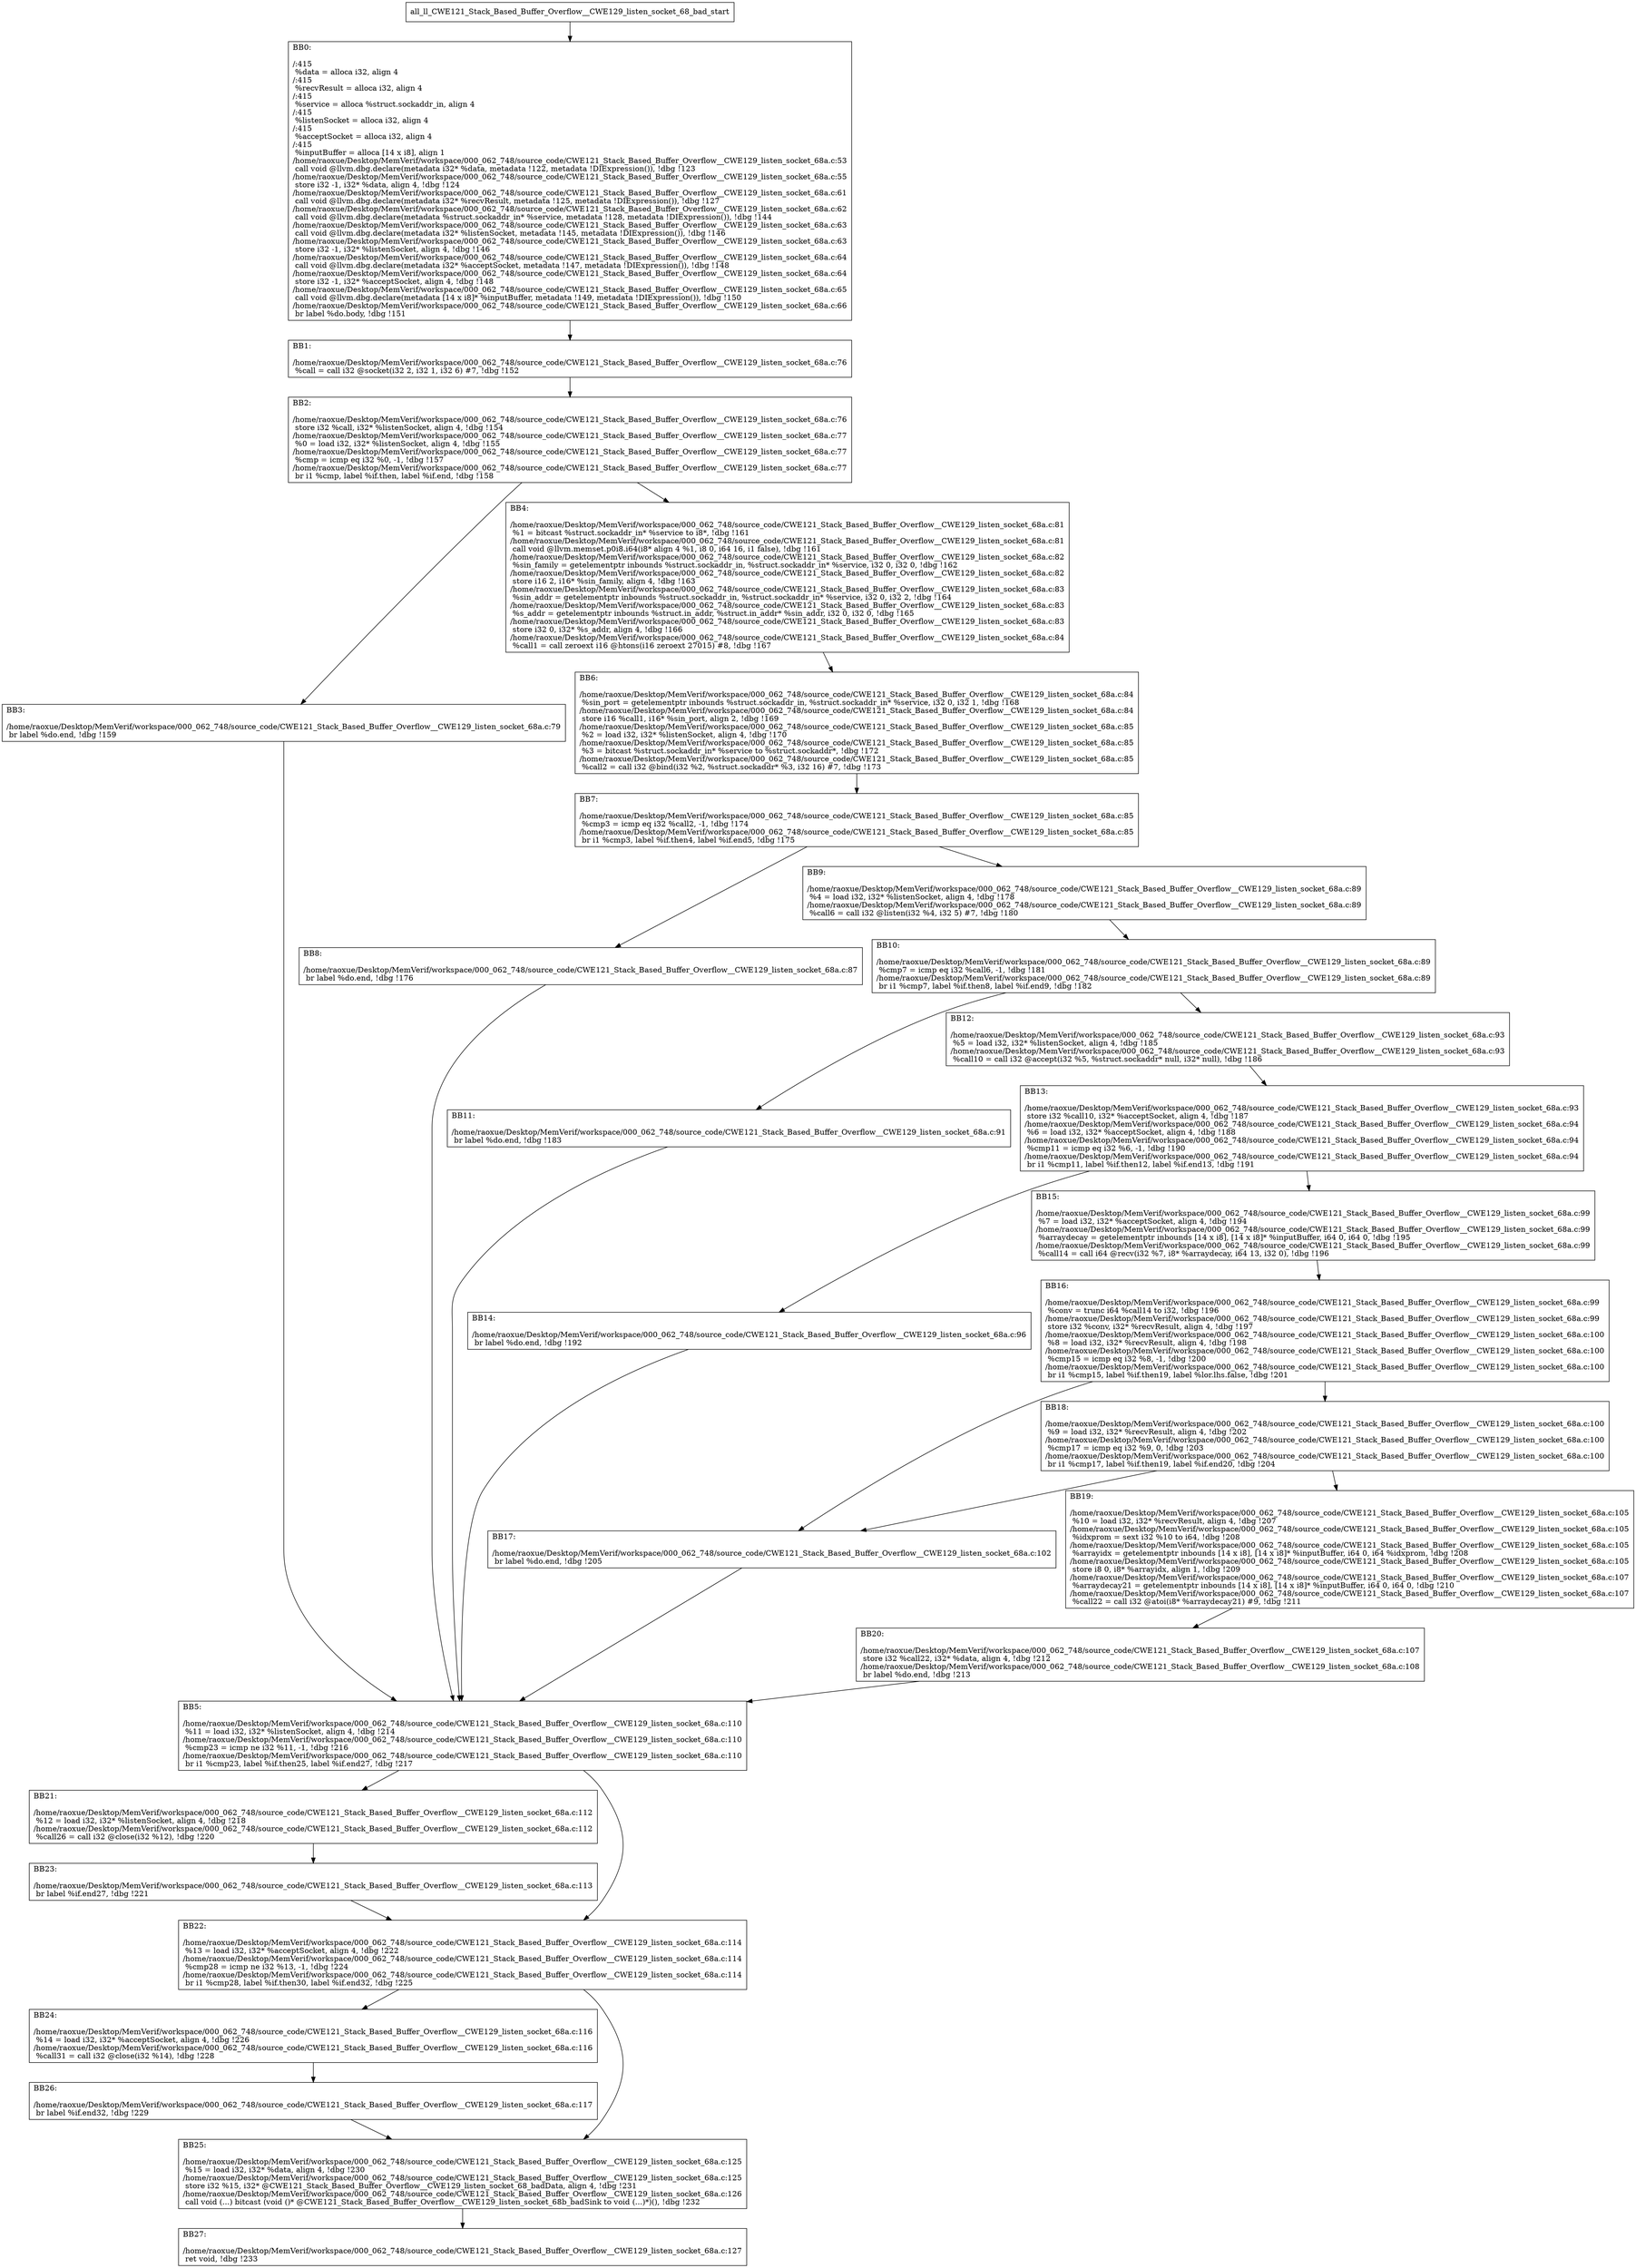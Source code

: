 digraph "CFG for'all_ll_CWE121_Stack_Based_Buffer_Overflow__CWE129_listen_socket_68_bad' function" {
	BBall_ll_CWE121_Stack_Based_Buffer_Overflow__CWE129_listen_socket_68_bad_start[shape=record,label="{all_ll_CWE121_Stack_Based_Buffer_Overflow__CWE129_listen_socket_68_bad_start}"];
	BBall_ll_CWE121_Stack_Based_Buffer_Overflow__CWE129_listen_socket_68_bad_start-> all_ll_CWE121_Stack_Based_Buffer_Overflow__CWE129_listen_socket_68_badBB0;
	all_ll_CWE121_Stack_Based_Buffer_Overflow__CWE129_listen_socket_68_badBB0 [shape=record, label="{BB0:\l\l/:415\l
  %data = alloca i32, align 4\l
/:415\l
  %recvResult = alloca i32, align 4\l
/:415\l
  %service = alloca %struct.sockaddr_in, align 4\l
/:415\l
  %listenSocket = alloca i32, align 4\l
/:415\l
  %acceptSocket = alloca i32, align 4\l
/:415\l
  %inputBuffer = alloca [14 x i8], align 1\l
/home/raoxue/Desktop/MemVerif/workspace/000_062_748/source_code/CWE121_Stack_Based_Buffer_Overflow__CWE129_listen_socket_68a.c:53\l
  call void @llvm.dbg.declare(metadata i32* %data, metadata !122, metadata !DIExpression()), !dbg !123\l
/home/raoxue/Desktop/MemVerif/workspace/000_062_748/source_code/CWE121_Stack_Based_Buffer_Overflow__CWE129_listen_socket_68a.c:55\l
  store i32 -1, i32* %data, align 4, !dbg !124\l
/home/raoxue/Desktop/MemVerif/workspace/000_062_748/source_code/CWE121_Stack_Based_Buffer_Overflow__CWE129_listen_socket_68a.c:61\l
  call void @llvm.dbg.declare(metadata i32* %recvResult, metadata !125, metadata !DIExpression()), !dbg !127\l
/home/raoxue/Desktop/MemVerif/workspace/000_062_748/source_code/CWE121_Stack_Based_Buffer_Overflow__CWE129_listen_socket_68a.c:62\l
  call void @llvm.dbg.declare(metadata %struct.sockaddr_in* %service, metadata !128, metadata !DIExpression()), !dbg !144\l
/home/raoxue/Desktop/MemVerif/workspace/000_062_748/source_code/CWE121_Stack_Based_Buffer_Overflow__CWE129_listen_socket_68a.c:63\l
  call void @llvm.dbg.declare(metadata i32* %listenSocket, metadata !145, metadata !DIExpression()), !dbg !146\l
/home/raoxue/Desktop/MemVerif/workspace/000_062_748/source_code/CWE121_Stack_Based_Buffer_Overflow__CWE129_listen_socket_68a.c:63\l
  store i32 -1, i32* %listenSocket, align 4, !dbg !146\l
/home/raoxue/Desktop/MemVerif/workspace/000_062_748/source_code/CWE121_Stack_Based_Buffer_Overflow__CWE129_listen_socket_68a.c:64\l
  call void @llvm.dbg.declare(metadata i32* %acceptSocket, metadata !147, metadata !DIExpression()), !dbg !148\l
/home/raoxue/Desktop/MemVerif/workspace/000_062_748/source_code/CWE121_Stack_Based_Buffer_Overflow__CWE129_listen_socket_68a.c:64\l
  store i32 -1, i32* %acceptSocket, align 4, !dbg !148\l
/home/raoxue/Desktop/MemVerif/workspace/000_062_748/source_code/CWE121_Stack_Based_Buffer_Overflow__CWE129_listen_socket_68a.c:65\l
  call void @llvm.dbg.declare(metadata [14 x i8]* %inputBuffer, metadata !149, metadata !DIExpression()), !dbg !150\l
/home/raoxue/Desktop/MemVerif/workspace/000_062_748/source_code/CWE121_Stack_Based_Buffer_Overflow__CWE129_listen_socket_68a.c:66\l
  br label %do.body, !dbg !151\l
}"];
	all_ll_CWE121_Stack_Based_Buffer_Overflow__CWE129_listen_socket_68_badBB0-> all_ll_CWE121_Stack_Based_Buffer_Overflow__CWE129_listen_socket_68_badBB1;
	all_ll_CWE121_Stack_Based_Buffer_Overflow__CWE129_listen_socket_68_badBB1 [shape=record, label="{BB1:\l\l/home/raoxue/Desktop/MemVerif/workspace/000_062_748/source_code/CWE121_Stack_Based_Buffer_Overflow__CWE129_listen_socket_68a.c:76\l
  %call = call i32 @socket(i32 2, i32 1, i32 6) #7, !dbg !152\l
}"];
	all_ll_CWE121_Stack_Based_Buffer_Overflow__CWE129_listen_socket_68_badBB1-> all_ll_CWE121_Stack_Based_Buffer_Overflow__CWE129_listen_socket_68_badBB2;
	all_ll_CWE121_Stack_Based_Buffer_Overflow__CWE129_listen_socket_68_badBB2 [shape=record, label="{BB2:\l\l/home/raoxue/Desktop/MemVerif/workspace/000_062_748/source_code/CWE121_Stack_Based_Buffer_Overflow__CWE129_listen_socket_68a.c:76\l
  store i32 %call, i32* %listenSocket, align 4, !dbg !154\l
/home/raoxue/Desktop/MemVerif/workspace/000_062_748/source_code/CWE121_Stack_Based_Buffer_Overflow__CWE129_listen_socket_68a.c:77\l
  %0 = load i32, i32* %listenSocket, align 4, !dbg !155\l
/home/raoxue/Desktop/MemVerif/workspace/000_062_748/source_code/CWE121_Stack_Based_Buffer_Overflow__CWE129_listen_socket_68a.c:77\l
  %cmp = icmp eq i32 %0, -1, !dbg !157\l
/home/raoxue/Desktop/MemVerif/workspace/000_062_748/source_code/CWE121_Stack_Based_Buffer_Overflow__CWE129_listen_socket_68a.c:77\l
  br i1 %cmp, label %if.then, label %if.end, !dbg !158\l
}"];
	all_ll_CWE121_Stack_Based_Buffer_Overflow__CWE129_listen_socket_68_badBB2-> all_ll_CWE121_Stack_Based_Buffer_Overflow__CWE129_listen_socket_68_badBB3;
	all_ll_CWE121_Stack_Based_Buffer_Overflow__CWE129_listen_socket_68_badBB2-> all_ll_CWE121_Stack_Based_Buffer_Overflow__CWE129_listen_socket_68_badBB4;
	all_ll_CWE121_Stack_Based_Buffer_Overflow__CWE129_listen_socket_68_badBB3 [shape=record, label="{BB3:\l\l/home/raoxue/Desktop/MemVerif/workspace/000_062_748/source_code/CWE121_Stack_Based_Buffer_Overflow__CWE129_listen_socket_68a.c:79\l
  br label %do.end, !dbg !159\l
}"];
	all_ll_CWE121_Stack_Based_Buffer_Overflow__CWE129_listen_socket_68_badBB3-> all_ll_CWE121_Stack_Based_Buffer_Overflow__CWE129_listen_socket_68_badBB5;
	all_ll_CWE121_Stack_Based_Buffer_Overflow__CWE129_listen_socket_68_badBB4 [shape=record, label="{BB4:\l\l/home/raoxue/Desktop/MemVerif/workspace/000_062_748/source_code/CWE121_Stack_Based_Buffer_Overflow__CWE129_listen_socket_68a.c:81\l
  %1 = bitcast %struct.sockaddr_in* %service to i8*, !dbg !161\l
/home/raoxue/Desktop/MemVerif/workspace/000_062_748/source_code/CWE121_Stack_Based_Buffer_Overflow__CWE129_listen_socket_68a.c:81\l
  call void @llvm.memset.p0i8.i64(i8* align 4 %1, i8 0, i64 16, i1 false), !dbg !161\l
/home/raoxue/Desktop/MemVerif/workspace/000_062_748/source_code/CWE121_Stack_Based_Buffer_Overflow__CWE129_listen_socket_68a.c:82\l
  %sin_family = getelementptr inbounds %struct.sockaddr_in, %struct.sockaddr_in* %service, i32 0, i32 0, !dbg !162\l
/home/raoxue/Desktop/MemVerif/workspace/000_062_748/source_code/CWE121_Stack_Based_Buffer_Overflow__CWE129_listen_socket_68a.c:82\l
  store i16 2, i16* %sin_family, align 4, !dbg !163\l
/home/raoxue/Desktop/MemVerif/workspace/000_062_748/source_code/CWE121_Stack_Based_Buffer_Overflow__CWE129_listen_socket_68a.c:83\l
  %sin_addr = getelementptr inbounds %struct.sockaddr_in, %struct.sockaddr_in* %service, i32 0, i32 2, !dbg !164\l
/home/raoxue/Desktop/MemVerif/workspace/000_062_748/source_code/CWE121_Stack_Based_Buffer_Overflow__CWE129_listen_socket_68a.c:83\l
  %s_addr = getelementptr inbounds %struct.in_addr, %struct.in_addr* %sin_addr, i32 0, i32 0, !dbg !165\l
/home/raoxue/Desktop/MemVerif/workspace/000_062_748/source_code/CWE121_Stack_Based_Buffer_Overflow__CWE129_listen_socket_68a.c:83\l
  store i32 0, i32* %s_addr, align 4, !dbg !166\l
/home/raoxue/Desktop/MemVerif/workspace/000_062_748/source_code/CWE121_Stack_Based_Buffer_Overflow__CWE129_listen_socket_68a.c:84\l
  %call1 = call zeroext i16 @htons(i16 zeroext 27015) #8, !dbg !167\l
}"];
	all_ll_CWE121_Stack_Based_Buffer_Overflow__CWE129_listen_socket_68_badBB4-> all_ll_CWE121_Stack_Based_Buffer_Overflow__CWE129_listen_socket_68_badBB6;
	all_ll_CWE121_Stack_Based_Buffer_Overflow__CWE129_listen_socket_68_badBB6 [shape=record, label="{BB6:\l\l/home/raoxue/Desktop/MemVerif/workspace/000_062_748/source_code/CWE121_Stack_Based_Buffer_Overflow__CWE129_listen_socket_68a.c:84\l
  %sin_port = getelementptr inbounds %struct.sockaddr_in, %struct.sockaddr_in* %service, i32 0, i32 1, !dbg !168\l
/home/raoxue/Desktop/MemVerif/workspace/000_062_748/source_code/CWE121_Stack_Based_Buffer_Overflow__CWE129_listen_socket_68a.c:84\l
  store i16 %call1, i16* %sin_port, align 2, !dbg !169\l
/home/raoxue/Desktop/MemVerif/workspace/000_062_748/source_code/CWE121_Stack_Based_Buffer_Overflow__CWE129_listen_socket_68a.c:85\l
  %2 = load i32, i32* %listenSocket, align 4, !dbg !170\l
/home/raoxue/Desktop/MemVerif/workspace/000_062_748/source_code/CWE121_Stack_Based_Buffer_Overflow__CWE129_listen_socket_68a.c:85\l
  %3 = bitcast %struct.sockaddr_in* %service to %struct.sockaddr*, !dbg !172\l
/home/raoxue/Desktop/MemVerif/workspace/000_062_748/source_code/CWE121_Stack_Based_Buffer_Overflow__CWE129_listen_socket_68a.c:85\l
  %call2 = call i32 @bind(i32 %2, %struct.sockaddr* %3, i32 16) #7, !dbg !173\l
}"];
	all_ll_CWE121_Stack_Based_Buffer_Overflow__CWE129_listen_socket_68_badBB6-> all_ll_CWE121_Stack_Based_Buffer_Overflow__CWE129_listen_socket_68_badBB7;
	all_ll_CWE121_Stack_Based_Buffer_Overflow__CWE129_listen_socket_68_badBB7 [shape=record, label="{BB7:\l\l/home/raoxue/Desktop/MemVerif/workspace/000_062_748/source_code/CWE121_Stack_Based_Buffer_Overflow__CWE129_listen_socket_68a.c:85\l
  %cmp3 = icmp eq i32 %call2, -1, !dbg !174\l
/home/raoxue/Desktop/MemVerif/workspace/000_062_748/source_code/CWE121_Stack_Based_Buffer_Overflow__CWE129_listen_socket_68a.c:85\l
  br i1 %cmp3, label %if.then4, label %if.end5, !dbg !175\l
}"];
	all_ll_CWE121_Stack_Based_Buffer_Overflow__CWE129_listen_socket_68_badBB7-> all_ll_CWE121_Stack_Based_Buffer_Overflow__CWE129_listen_socket_68_badBB8;
	all_ll_CWE121_Stack_Based_Buffer_Overflow__CWE129_listen_socket_68_badBB7-> all_ll_CWE121_Stack_Based_Buffer_Overflow__CWE129_listen_socket_68_badBB9;
	all_ll_CWE121_Stack_Based_Buffer_Overflow__CWE129_listen_socket_68_badBB8 [shape=record, label="{BB8:\l\l/home/raoxue/Desktop/MemVerif/workspace/000_062_748/source_code/CWE121_Stack_Based_Buffer_Overflow__CWE129_listen_socket_68a.c:87\l
  br label %do.end, !dbg !176\l
}"];
	all_ll_CWE121_Stack_Based_Buffer_Overflow__CWE129_listen_socket_68_badBB8-> all_ll_CWE121_Stack_Based_Buffer_Overflow__CWE129_listen_socket_68_badBB5;
	all_ll_CWE121_Stack_Based_Buffer_Overflow__CWE129_listen_socket_68_badBB9 [shape=record, label="{BB9:\l\l/home/raoxue/Desktop/MemVerif/workspace/000_062_748/source_code/CWE121_Stack_Based_Buffer_Overflow__CWE129_listen_socket_68a.c:89\l
  %4 = load i32, i32* %listenSocket, align 4, !dbg !178\l
/home/raoxue/Desktop/MemVerif/workspace/000_062_748/source_code/CWE121_Stack_Based_Buffer_Overflow__CWE129_listen_socket_68a.c:89\l
  %call6 = call i32 @listen(i32 %4, i32 5) #7, !dbg !180\l
}"];
	all_ll_CWE121_Stack_Based_Buffer_Overflow__CWE129_listen_socket_68_badBB9-> all_ll_CWE121_Stack_Based_Buffer_Overflow__CWE129_listen_socket_68_badBB10;
	all_ll_CWE121_Stack_Based_Buffer_Overflow__CWE129_listen_socket_68_badBB10 [shape=record, label="{BB10:\l\l/home/raoxue/Desktop/MemVerif/workspace/000_062_748/source_code/CWE121_Stack_Based_Buffer_Overflow__CWE129_listen_socket_68a.c:89\l
  %cmp7 = icmp eq i32 %call6, -1, !dbg !181\l
/home/raoxue/Desktop/MemVerif/workspace/000_062_748/source_code/CWE121_Stack_Based_Buffer_Overflow__CWE129_listen_socket_68a.c:89\l
  br i1 %cmp7, label %if.then8, label %if.end9, !dbg !182\l
}"];
	all_ll_CWE121_Stack_Based_Buffer_Overflow__CWE129_listen_socket_68_badBB10-> all_ll_CWE121_Stack_Based_Buffer_Overflow__CWE129_listen_socket_68_badBB11;
	all_ll_CWE121_Stack_Based_Buffer_Overflow__CWE129_listen_socket_68_badBB10-> all_ll_CWE121_Stack_Based_Buffer_Overflow__CWE129_listen_socket_68_badBB12;
	all_ll_CWE121_Stack_Based_Buffer_Overflow__CWE129_listen_socket_68_badBB11 [shape=record, label="{BB11:\l\l/home/raoxue/Desktop/MemVerif/workspace/000_062_748/source_code/CWE121_Stack_Based_Buffer_Overflow__CWE129_listen_socket_68a.c:91\l
  br label %do.end, !dbg !183\l
}"];
	all_ll_CWE121_Stack_Based_Buffer_Overflow__CWE129_listen_socket_68_badBB11-> all_ll_CWE121_Stack_Based_Buffer_Overflow__CWE129_listen_socket_68_badBB5;
	all_ll_CWE121_Stack_Based_Buffer_Overflow__CWE129_listen_socket_68_badBB12 [shape=record, label="{BB12:\l\l/home/raoxue/Desktop/MemVerif/workspace/000_062_748/source_code/CWE121_Stack_Based_Buffer_Overflow__CWE129_listen_socket_68a.c:93\l
  %5 = load i32, i32* %listenSocket, align 4, !dbg !185\l
/home/raoxue/Desktop/MemVerif/workspace/000_062_748/source_code/CWE121_Stack_Based_Buffer_Overflow__CWE129_listen_socket_68a.c:93\l
  %call10 = call i32 @accept(i32 %5, %struct.sockaddr* null, i32* null), !dbg !186\l
}"];
	all_ll_CWE121_Stack_Based_Buffer_Overflow__CWE129_listen_socket_68_badBB12-> all_ll_CWE121_Stack_Based_Buffer_Overflow__CWE129_listen_socket_68_badBB13;
	all_ll_CWE121_Stack_Based_Buffer_Overflow__CWE129_listen_socket_68_badBB13 [shape=record, label="{BB13:\l\l/home/raoxue/Desktop/MemVerif/workspace/000_062_748/source_code/CWE121_Stack_Based_Buffer_Overflow__CWE129_listen_socket_68a.c:93\l
  store i32 %call10, i32* %acceptSocket, align 4, !dbg !187\l
/home/raoxue/Desktop/MemVerif/workspace/000_062_748/source_code/CWE121_Stack_Based_Buffer_Overflow__CWE129_listen_socket_68a.c:94\l
  %6 = load i32, i32* %acceptSocket, align 4, !dbg !188\l
/home/raoxue/Desktop/MemVerif/workspace/000_062_748/source_code/CWE121_Stack_Based_Buffer_Overflow__CWE129_listen_socket_68a.c:94\l
  %cmp11 = icmp eq i32 %6, -1, !dbg !190\l
/home/raoxue/Desktop/MemVerif/workspace/000_062_748/source_code/CWE121_Stack_Based_Buffer_Overflow__CWE129_listen_socket_68a.c:94\l
  br i1 %cmp11, label %if.then12, label %if.end13, !dbg !191\l
}"];
	all_ll_CWE121_Stack_Based_Buffer_Overflow__CWE129_listen_socket_68_badBB13-> all_ll_CWE121_Stack_Based_Buffer_Overflow__CWE129_listen_socket_68_badBB14;
	all_ll_CWE121_Stack_Based_Buffer_Overflow__CWE129_listen_socket_68_badBB13-> all_ll_CWE121_Stack_Based_Buffer_Overflow__CWE129_listen_socket_68_badBB15;
	all_ll_CWE121_Stack_Based_Buffer_Overflow__CWE129_listen_socket_68_badBB14 [shape=record, label="{BB14:\l\l/home/raoxue/Desktop/MemVerif/workspace/000_062_748/source_code/CWE121_Stack_Based_Buffer_Overflow__CWE129_listen_socket_68a.c:96\l
  br label %do.end, !dbg !192\l
}"];
	all_ll_CWE121_Stack_Based_Buffer_Overflow__CWE129_listen_socket_68_badBB14-> all_ll_CWE121_Stack_Based_Buffer_Overflow__CWE129_listen_socket_68_badBB5;
	all_ll_CWE121_Stack_Based_Buffer_Overflow__CWE129_listen_socket_68_badBB15 [shape=record, label="{BB15:\l\l/home/raoxue/Desktop/MemVerif/workspace/000_062_748/source_code/CWE121_Stack_Based_Buffer_Overflow__CWE129_listen_socket_68a.c:99\l
  %7 = load i32, i32* %acceptSocket, align 4, !dbg !194\l
/home/raoxue/Desktop/MemVerif/workspace/000_062_748/source_code/CWE121_Stack_Based_Buffer_Overflow__CWE129_listen_socket_68a.c:99\l
  %arraydecay = getelementptr inbounds [14 x i8], [14 x i8]* %inputBuffer, i64 0, i64 0, !dbg !195\l
/home/raoxue/Desktop/MemVerif/workspace/000_062_748/source_code/CWE121_Stack_Based_Buffer_Overflow__CWE129_listen_socket_68a.c:99\l
  %call14 = call i64 @recv(i32 %7, i8* %arraydecay, i64 13, i32 0), !dbg !196\l
}"];
	all_ll_CWE121_Stack_Based_Buffer_Overflow__CWE129_listen_socket_68_badBB15-> all_ll_CWE121_Stack_Based_Buffer_Overflow__CWE129_listen_socket_68_badBB16;
	all_ll_CWE121_Stack_Based_Buffer_Overflow__CWE129_listen_socket_68_badBB16 [shape=record, label="{BB16:\l\l/home/raoxue/Desktop/MemVerif/workspace/000_062_748/source_code/CWE121_Stack_Based_Buffer_Overflow__CWE129_listen_socket_68a.c:99\l
  %conv = trunc i64 %call14 to i32, !dbg !196\l
/home/raoxue/Desktop/MemVerif/workspace/000_062_748/source_code/CWE121_Stack_Based_Buffer_Overflow__CWE129_listen_socket_68a.c:99\l
  store i32 %conv, i32* %recvResult, align 4, !dbg !197\l
/home/raoxue/Desktop/MemVerif/workspace/000_062_748/source_code/CWE121_Stack_Based_Buffer_Overflow__CWE129_listen_socket_68a.c:100\l
  %8 = load i32, i32* %recvResult, align 4, !dbg !198\l
/home/raoxue/Desktop/MemVerif/workspace/000_062_748/source_code/CWE121_Stack_Based_Buffer_Overflow__CWE129_listen_socket_68a.c:100\l
  %cmp15 = icmp eq i32 %8, -1, !dbg !200\l
/home/raoxue/Desktop/MemVerif/workspace/000_062_748/source_code/CWE121_Stack_Based_Buffer_Overflow__CWE129_listen_socket_68a.c:100\l
  br i1 %cmp15, label %if.then19, label %lor.lhs.false, !dbg !201\l
}"];
	all_ll_CWE121_Stack_Based_Buffer_Overflow__CWE129_listen_socket_68_badBB16-> all_ll_CWE121_Stack_Based_Buffer_Overflow__CWE129_listen_socket_68_badBB17;
	all_ll_CWE121_Stack_Based_Buffer_Overflow__CWE129_listen_socket_68_badBB16-> all_ll_CWE121_Stack_Based_Buffer_Overflow__CWE129_listen_socket_68_badBB18;
	all_ll_CWE121_Stack_Based_Buffer_Overflow__CWE129_listen_socket_68_badBB18 [shape=record, label="{BB18:\l\l/home/raoxue/Desktop/MemVerif/workspace/000_062_748/source_code/CWE121_Stack_Based_Buffer_Overflow__CWE129_listen_socket_68a.c:100\l
  %9 = load i32, i32* %recvResult, align 4, !dbg !202\l
/home/raoxue/Desktop/MemVerif/workspace/000_062_748/source_code/CWE121_Stack_Based_Buffer_Overflow__CWE129_listen_socket_68a.c:100\l
  %cmp17 = icmp eq i32 %9, 0, !dbg !203\l
/home/raoxue/Desktop/MemVerif/workspace/000_062_748/source_code/CWE121_Stack_Based_Buffer_Overflow__CWE129_listen_socket_68a.c:100\l
  br i1 %cmp17, label %if.then19, label %if.end20, !dbg !204\l
}"];
	all_ll_CWE121_Stack_Based_Buffer_Overflow__CWE129_listen_socket_68_badBB18-> all_ll_CWE121_Stack_Based_Buffer_Overflow__CWE129_listen_socket_68_badBB17;
	all_ll_CWE121_Stack_Based_Buffer_Overflow__CWE129_listen_socket_68_badBB18-> all_ll_CWE121_Stack_Based_Buffer_Overflow__CWE129_listen_socket_68_badBB19;
	all_ll_CWE121_Stack_Based_Buffer_Overflow__CWE129_listen_socket_68_badBB17 [shape=record, label="{BB17:\l\l/home/raoxue/Desktop/MemVerif/workspace/000_062_748/source_code/CWE121_Stack_Based_Buffer_Overflow__CWE129_listen_socket_68a.c:102\l
  br label %do.end, !dbg !205\l
}"];
	all_ll_CWE121_Stack_Based_Buffer_Overflow__CWE129_listen_socket_68_badBB17-> all_ll_CWE121_Stack_Based_Buffer_Overflow__CWE129_listen_socket_68_badBB5;
	all_ll_CWE121_Stack_Based_Buffer_Overflow__CWE129_listen_socket_68_badBB19 [shape=record, label="{BB19:\l\l/home/raoxue/Desktop/MemVerif/workspace/000_062_748/source_code/CWE121_Stack_Based_Buffer_Overflow__CWE129_listen_socket_68a.c:105\l
  %10 = load i32, i32* %recvResult, align 4, !dbg !207\l
/home/raoxue/Desktop/MemVerif/workspace/000_062_748/source_code/CWE121_Stack_Based_Buffer_Overflow__CWE129_listen_socket_68a.c:105\l
  %idxprom = sext i32 %10 to i64, !dbg !208\l
/home/raoxue/Desktop/MemVerif/workspace/000_062_748/source_code/CWE121_Stack_Based_Buffer_Overflow__CWE129_listen_socket_68a.c:105\l
  %arrayidx = getelementptr inbounds [14 x i8], [14 x i8]* %inputBuffer, i64 0, i64 %idxprom, !dbg !208\l
/home/raoxue/Desktop/MemVerif/workspace/000_062_748/source_code/CWE121_Stack_Based_Buffer_Overflow__CWE129_listen_socket_68a.c:105\l
  store i8 0, i8* %arrayidx, align 1, !dbg !209\l
/home/raoxue/Desktop/MemVerif/workspace/000_062_748/source_code/CWE121_Stack_Based_Buffer_Overflow__CWE129_listen_socket_68a.c:107\l
  %arraydecay21 = getelementptr inbounds [14 x i8], [14 x i8]* %inputBuffer, i64 0, i64 0, !dbg !210\l
/home/raoxue/Desktop/MemVerif/workspace/000_062_748/source_code/CWE121_Stack_Based_Buffer_Overflow__CWE129_listen_socket_68a.c:107\l
  %call22 = call i32 @atoi(i8* %arraydecay21) #9, !dbg !211\l
}"];
	all_ll_CWE121_Stack_Based_Buffer_Overflow__CWE129_listen_socket_68_badBB19-> all_ll_CWE121_Stack_Based_Buffer_Overflow__CWE129_listen_socket_68_badBB20;
	all_ll_CWE121_Stack_Based_Buffer_Overflow__CWE129_listen_socket_68_badBB20 [shape=record, label="{BB20:\l\l/home/raoxue/Desktop/MemVerif/workspace/000_062_748/source_code/CWE121_Stack_Based_Buffer_Overflow__CWE129_listen_socket_68a.c:107\l
  store i32 %call22, i32* %data, align 4, !dbg !212\l
/home/raoxue/Desktop/MemVerif/workspace/000_062_748/source_code/CWE121_Stack_Based_Buffer_Overflow__CWE129_listen_socket_68a.c:108\l
  br label %do.end, !dbg !213\l
}"];
	all_ll_CWE121_Stack_Based_Buffer_Overflow__CWE129_listen_socket_68_badBB20-> all_ll_CWE121_Stack_Based_Buffer_Overflow__CWE129_listen_socket_68_badBB5;
	all_ll_CWE121_Stack_Based_Buffer_Overflow__CWE129_listen_socket_68_badBB5 [shape=record, label="{BB5:\l\l/home/raoxue/Desktop/MemVerif/workspace/000_062_748/source_code/CWE121_Stack_Based_Buffer_Overflow__CWE129_listen_socket_68a.c:110\l
  %11 = load i32, i32* %listenSocket, align 4, !dbg !214\l
/home/raoxue/Desktop/MemVerif/workspace/000_062_748/source_code/CWE121_Stack_Based_Buffer_Overflow__CWE129_listen_socket_68a.c:110\l
  %cmp23 = icmp ne i32 %11, -1, !dbg !216\l
/home/raoxue/Desktop/MemVerif/workspace/000_062_748/source_code/CWE121_Stack_Based_Buffer_Overflow__CWE129_listen_socket_68a.c:110\l
  br i1 %cmp23, label %if.then25, label %if.end27, !dbg !217\l
}"];
	all_ll_CWE121_Stack_Based_Buffer_Overflow__CWE129_listen_socket_68_badBB5-> all_ll_CWE121_Stack_Based_Buffer_Overflow__CWE129_listen_socket_68_badBB21;
	all_ll_CWE121_Stack_Based_Buffer_Overflow__CWE129_listen_socket_68_badBB5-> all_ll_CWE121_Stack_Based_Buffer_Overflow__CWE129_listen_socket_68_badBB22;
	all_ll_CWE121_Stack_Based_Buffer_Overflow__CWE129_listen_socket_68_badBB21 [shape=record, label="{BB21:\l\l/home/raoxue/Desktop/MemVerif/workspace/000_062_748/source_code/CWE121_Stack_Based_Buffer_Overflow__CWE129_listen_socket_68a.c:112\l
  %12 = load i32, i32* %listenSocket, align 4, !dbg !218\l
/home/raoxue/Desktop/MemVerif/workspace/000_062_748/source_code/CWE121_Stack_Based_Buffer_Overflow__CWE129_listen_socket_68a.c:112\l
  %call26 = call i32 @close(i32 %12), !dbg !220\l
}"];
	all_ll_CWE121_Stack_Based_Buffer_Overflow__CWE129_listen_socket_68_badBB21-> all_ll_CWE121_Stack_Based_Buffer_Overflow__CWE129_listen_socket_68_badBB23;
	all_ll_CWE121_Stack_Based_Buffer_Overflow__CWE129_listen_socket_68_badBB23 [shape=record, label="{BB23:\l\l/home/raoxue/Desktop/MemVerif/workspace/000_062_748/source_code/CWE121_Stack_Based_Buffer_Overflow__CWE129_listen_socket_68a.c:113\l
  br label %if.end27, !dbg !221\l
}"];
	all_ll_CWE121_Stack_Based_Buffer_Overflow__CWE129_listen_socket_68_badBB23-> all_ll_CWE121_Stack_Based_Buffer_Overflow__CWE129_listen_socket_68_badBB22;
	all_ll_CWE121_Stack_Based_Buffer_Overflow__CWE129_listen_socket_68_badBB22 [shape=record, label="{BB22:\l\l/home/raoxue/Desktop/MemVerif/workspace/000_062_748/source_code/CWE121_Stack_Based_Buffer_Overflow__CWE129_listen_socket_68a.c:114\l
  %13 = load i32, i32* %acceptSocket, align 4, !dbg !222\l
/home/raoxue/Desktop/MemVerif/workspace/000_062_748/source_code/CWE121_Stack_Based_Buffer_Overflow__CWE129_listen_socket_68a.c:114\l
  %cmp28 = icmp ne i32 %13, -1, !dbg !224\l
/home/raoxue/Desktop/MemVerif/workspace/000_062_748/source_code/CWE121_Stack_Based_Buffer_Overflow__CWE129_listen_socket_68a.c:114\l
  br i1 %cmp28, label %if.then30, label %if.end32, !dbg !225\l
}"];
	all_ll_CWE121_Stack_Based_Buffer_Overflow__CWE129_listen_socket_68_badBB22-> all_ll_CWE121_Stack_Based_Buffer_Overflow__CWE129_listen_socket_68_badBB24;
	all_ll_CWE121_Stack_Based_Buffer_Overflow__CWE129_listen_socket_68_badBB22-> all_ll_CWE121_Stack_Based_Buffer_Overflow__CWE129_listen_socket_68_badBB25;
	all_ll_CWE121_Stack_Based_Buffer_Overflow__CWE129_listen_socket_68_badBB24 [shape=record, label="{BB24:\l\l/home/raoxue/Desktop/MemVerif/workspace/000_062_748/source_code/CWE121_Stack_Based_Buffer_Overflow__CWE129_listen_socket_68a.c:116\l
  %14 = load i32, i32* %acceptSocket, align 4, !dbg !226\l
/home/raoxue/Desktop/MemVerif/workspace/000_062_748/source_code/CWE121_Stack_Based_Buffer_Overflow__CWE129_listen_socket_68a.c:116\l
  %call31 = call i32 @close(i32 %14), !dbg !228\l
}"];
	all_ll_CWE121_Stack_Based_Buffer_Overflow__CWE129_listen_socket_68_badBB24-> all_ll_CWE121_Stack_Based_Buffer_Overflow__CWE129_listen_socket_68_badBB26;
	all_ll_CWE121_Stack_Based_Buffer_Overflow__CWE129_listen_socket_68_badBB26 [shape=record, label="{BB26:\l\l/home/raoxue/Desktop/MemVerif/workspace/000_062_748/source_code/CWE121_Stack_Based_Buffer_Overflow__CWE129_listen_socket_68a.c:117\l
  br label %if.end32, !dbg !229\l
}"];
	all_ll_CWE121_Stack_Based_Buffer_Overflow__CWE129_listen_socket_68_badBB26-> all_ll_CWE121_Stack_Based_Buffer_Overflow__CWE129_listen_socket_68_badBB25;
	all_ll_CWE121_Stack_Based_Buffer_Overflow__CWE129_listen_socket_68_badBB25 [shape=record, label="{BB25:\l\l/home/raoxue/Desktop/MemVerif/workspace/000_062_748/source_code/CWE121_Stack_Based_Buffer_Overflow__CWE129_listen_socket_68a.c:125\l
  %15 = load i32, i32* %data, align 4, !dbg !230\l
/home/raoxue/Desktop/MemVerif/workspace/000_062_748/source_code/CWE121_Stack_Based_Buffer_Overflow__CWE129_listen_socket_68a.c:125\l
  store i32 %15, i32* @CWE121_Stack_Based_Buffer_Overflow__CWE129_listen_socket_68_badData, align 4, !dbg !231\l
/home/raoxue/Desktop/MemVerif/workspace/000_062_748/source_code/CWE121_Stack_Based_Buffer_Overflow__CWE129_listen_socket_68a.c:126\l
  call void (...) bitcast (void ()* @CWE121_Stack_Based_Buffer_Overflow__CWE129_listen_socket_68b_badSink to void (...)*)(), !dbg !232\l
}"];
	all_ll_CWE121_Stack_Based_Buffer_Overflow__CWE129_listen_socket_68_badBB25-> all_ll_CWE121_Stack_Based_Buffer_Overflow__CWE129_listen_socket_68_badBB27;
	all_ll_CWE121_Stack_Based_Buffer_Overflow__CWE129_listen_socket_68_badBB27 [shape=record, label="{BB27:\l\l/home/raoxue/Desktop/MemVerif/workspace/000_062_748/source_code/CWE121_Stack_Based_Buffer_Overflow__CWE129_listen_socket_68a.c:127\l
  ret void, !dbg !233\l
}"];
}
